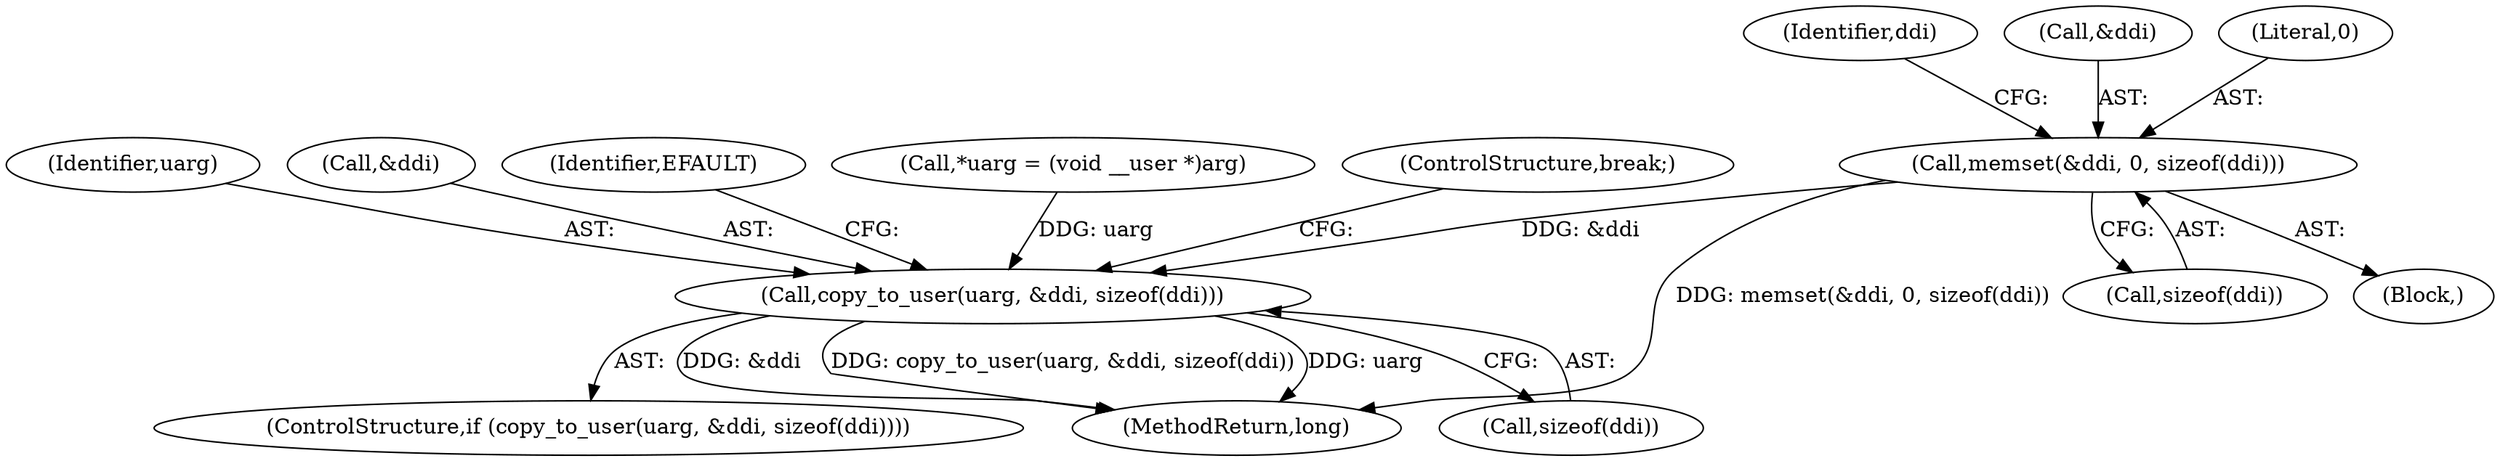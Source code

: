 digraph "0_linux_4b6184336ebb5c8dc1eae7f7ab46ee608a748b05@API" {
"1000125" [label="(Call,memset(&ddi, 0, sizeof(ddi)))"];
"1000147" [label="(Call,copy_to_user(uarg, &ddi, sizeof(ddi)))"];
"1000146" [label="(ControlStructure,if (copy_to_user(uarg, &ddi, sizeof(ddi))))"];
"1000129" [label="(Call,sizeof(ddi))"];
"1000133" [label="(Identifier,ddi)"];
"1000155" [label="(Identifier,EFAULT)"];
"1000126" [label="(Call,&ddi)"];
"1000125" [label="(Call,memset(&ddi, 0, sizeof(ddi)))"];
"1000110" [label="(Call,*uarg = (void __user *)arg)"];
"1000128" [label="(Literal,0)"];
"1000623" [label="(MethodReturn,long)"];
"1000156" [label="(ControlStructure,break;)"];
"1000119" [label="(Block,)"];
"1000151" [label="(Call,sizeof(ddi))"];
"1000148" [label="(Identifier,uarg)"];
"1000147" [label="(Call,copy_to_user(uarg, &ddi, sizeof(ddi)))"];
"1000149" [label="(Call,&ddi)"];
"1000125" -> "1000119"  [label="AST: "];
"1000125" -> "1000129"  [label="CFG: "];
"1000126" -> "1000125"  [label="AST: "];
"1000128" -> "1000125"  [label="AST: "];
"1000129" -> "1000125"  [label="AST: "];
"1000133" -> "1000125"  [label="CFG: "];
"1000125" -> "1000623"  [label="DDG: memset(&ddi, 0, sizeof(ddi))"];
"1000125" -> "1000147"  [label="DDG: &ddi"];
"1000147" -> "1000146"  [label="AST: "];
"1000147" -> "1000151"  [label="CFG: "];
"1000148" -> "1000147"  [label="AST: "];
"1000149" -> "1000147"  [label="AST: "];
"1000151" -> "1000147"  [label="AST: "];
"1000155" -> "1000147"  [label="CFG: "];
"1000156" -> "1000147"  [label="CFG: "];
"1000147" -> "1000623"  [label="DDG: uarg"];
"1000147" -> "1000623"  [label="DDG: &ddi"];
"1000147" -> "1000623"  [label="DDG: copy_to_user(uarg, &ddi, sizeof(ddi))"];
"1000110" -> "1000147"  [label="DDG: uarg"];
}
